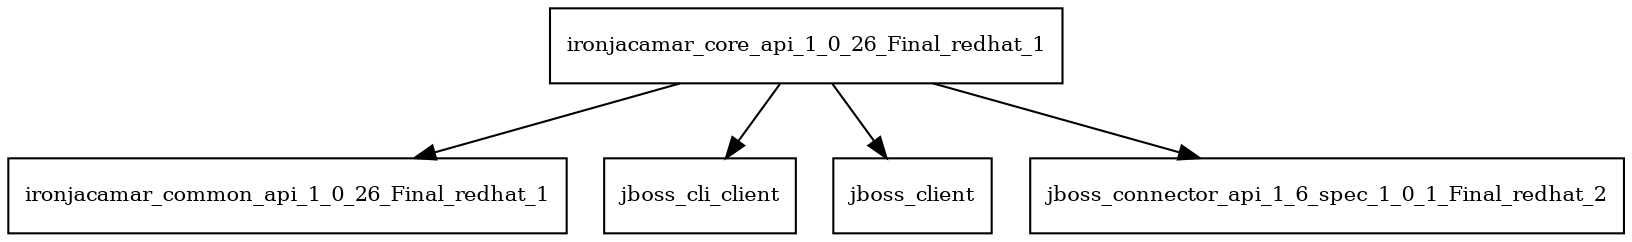 digraph ironjacamar_core_api_1_0_26_Final_redhat_1_dependencies {
  node [shape = box, fontsize=10.0];
  ironjacamar_core_api_1_0_26_Final_redhat_1 -> ironjacamar_common_api_1_0_26_Final_redhat_1;
  ironjacamar_core_api_1_0_26_Final_redhat_1 -> jboss_cli_client;
  ironjacamar_core_api_1_0_26_Final_redhat_1 -> jboss_client;
  ironjacamar_core_api_1_0_26_Final_redhat_1 -> jboss_connector_api_1_6_spec_1_0_1_Final_redhat_2;
}
